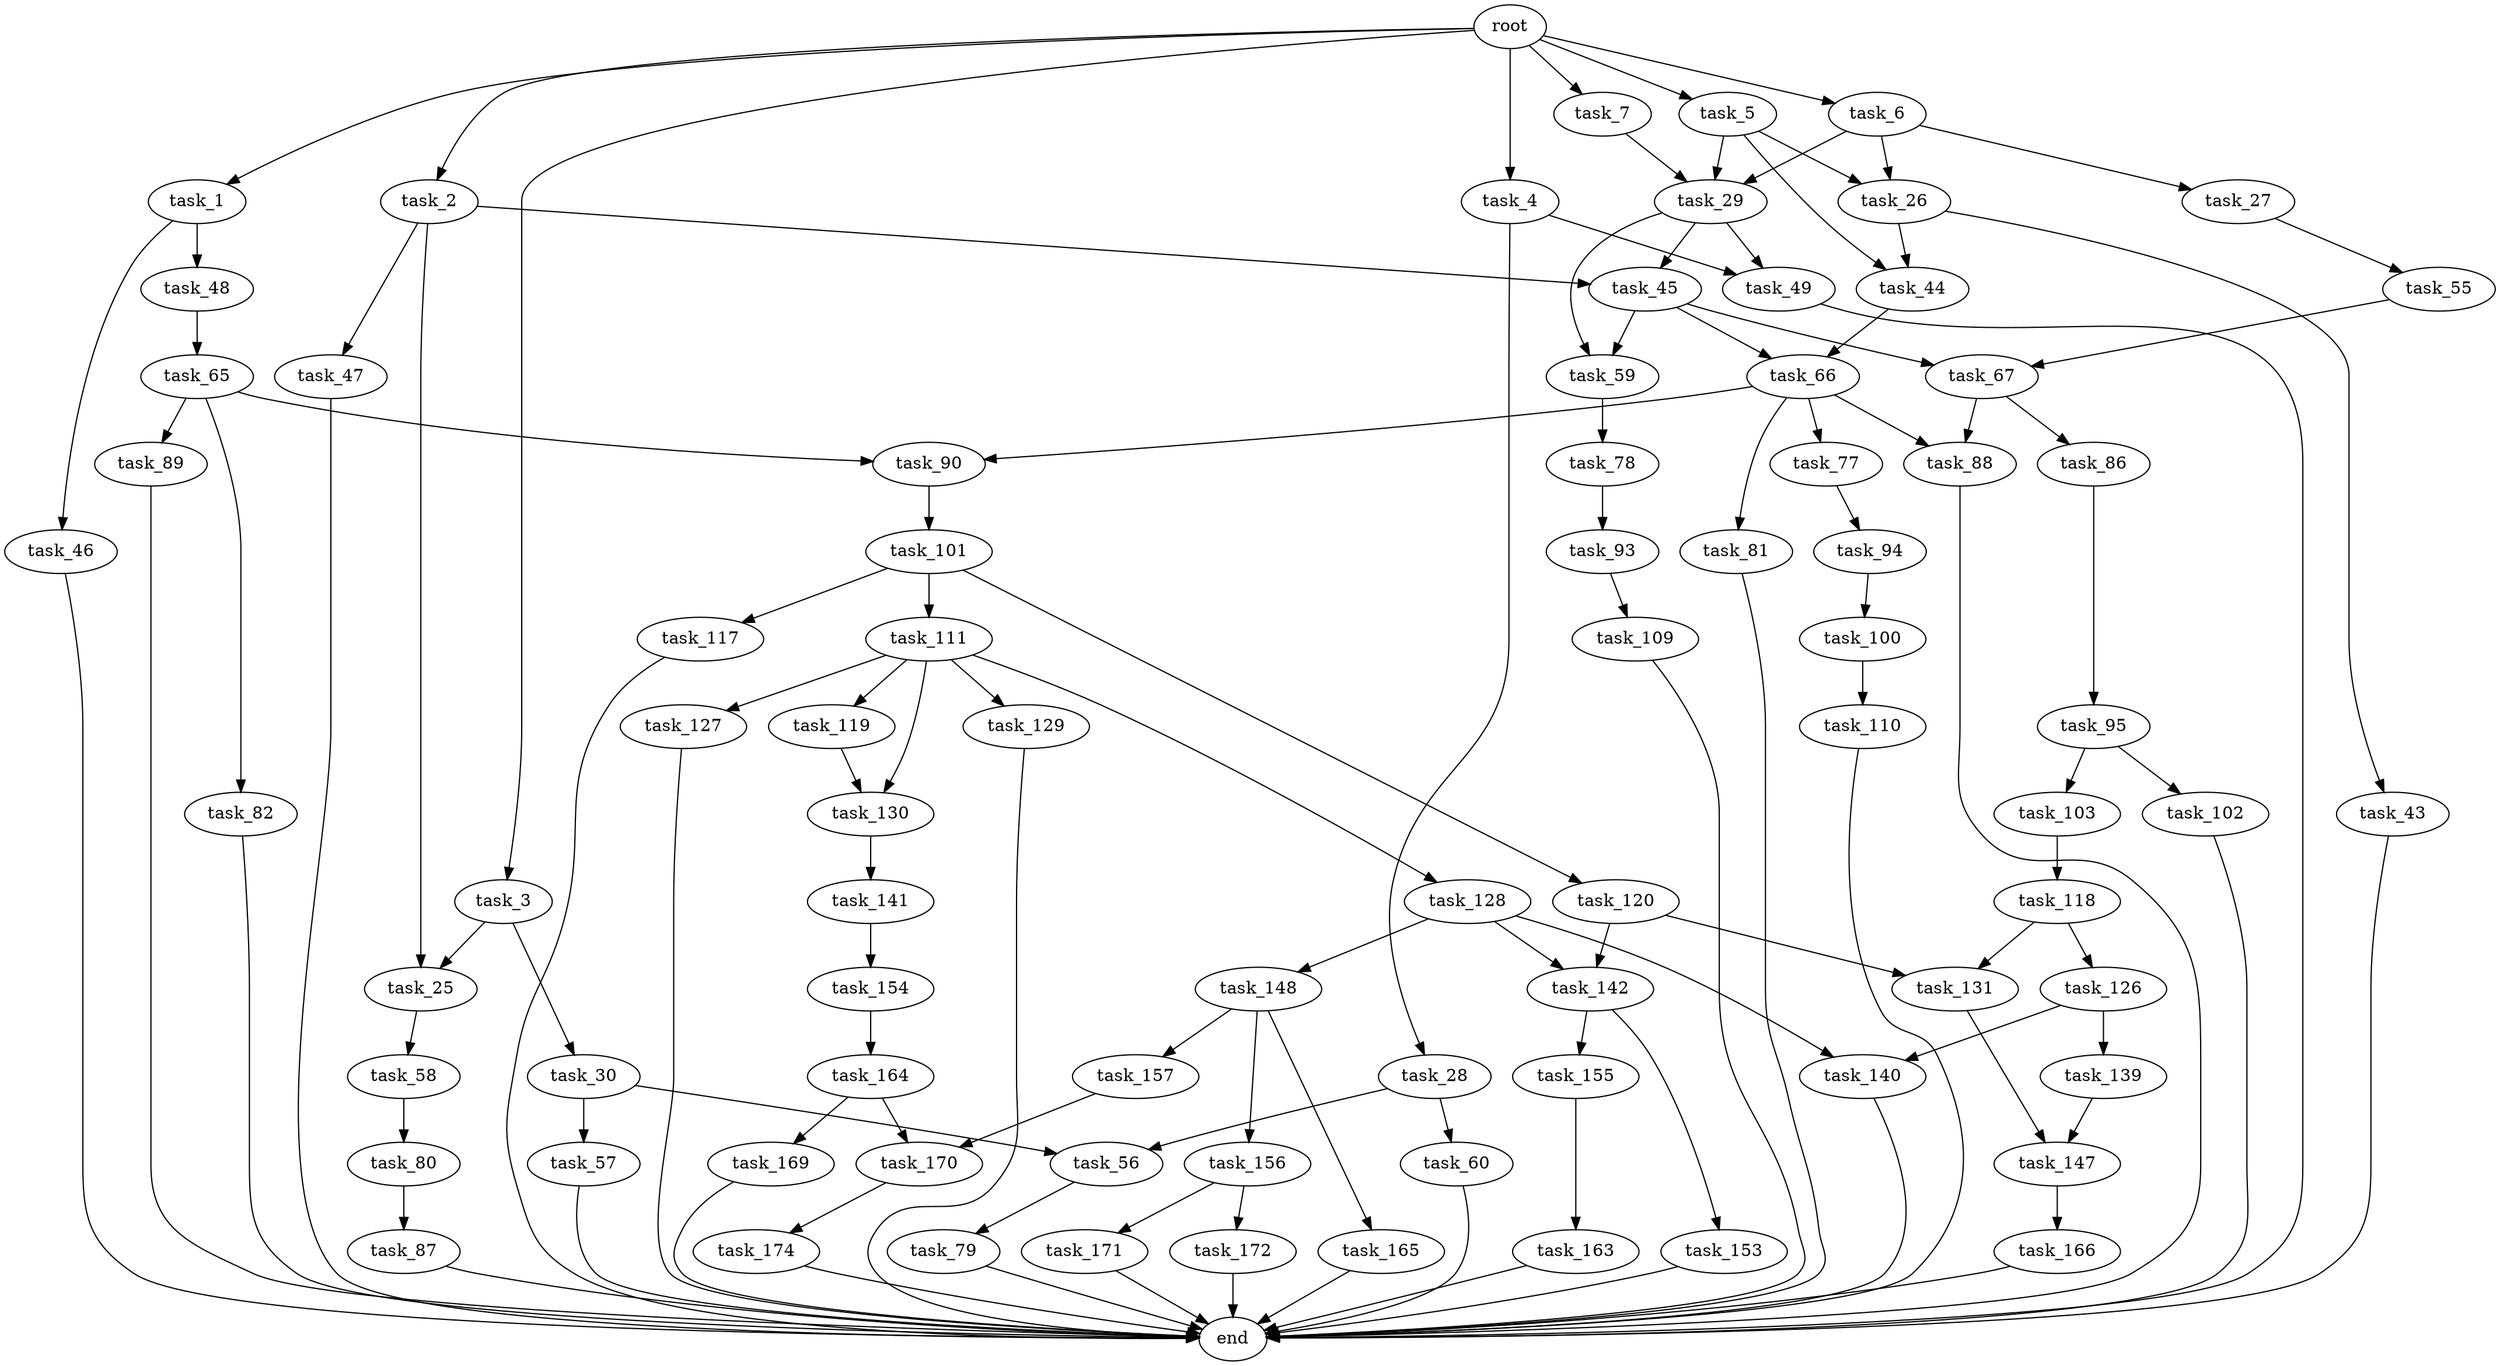 digraph G {
  root [size="0.000000"];
  task_1 [size="65013931674.000000"];
  task_2 [size="323289825978.000000"];
  task_3 [size="435586502253.000000"];
  task_4 [size="31077388147.000000"];
  task_5 [size="7239471834.000000"];
  task_6 [size="10126233531.000000"];
  task_7 [size="549755813888.000000"];
  task_25 [size="549755813888.000000"];
  task_26 [size="549755813888.000000"];
  task_27 [size="28991029248.000000"];
  task_28 [size="31784295495.000000"];
  task_29 [size="253008044525.000000"];
  task_30 [size="134217728000.000000"];
  task_43 [size="368293445632.000000"];
  task_44 [size="231928233984.000000"];
  task_45 [size="32390141167.000000"];
  task_46 [size="302263945875.000000"];
  task_47 [size="782757789696.000000"];
  task_48 [size="14501595597.000000"];
  task_49 [size="8589934592.000000"];
  task_55 [size="130994739815.000000"];
  task_56 [size="22807220810.000000"];
  task_57 [size="134217728000.000000"];
  task_58 [size="53557932848.000000"];
  task_59 [size="782757789696.000000"];
  task_60 [size="231928233984.000000"];
  task_65 [size="368293445632.000000"];
  task_66 [size="134217728000.000000"];
  task_67 [size="19338999454.000000"];
  task_77 [size="32168345697.000000"];
  task_78 [size="18825386833.000000"];
  task_79 [size="68719476736.000000"];
  task_80 [size="782757789696.000000"];
  task_81 [size="549755813888.000000"];
  task_82 [size="68719476736.000000"];
  task_86 [size="4654479874.000000"];
  task_87 [size="2435831620.000000"];
  task_88 [size="19292284966.000000"];
  task_89 [size="11089556217.000000"];
  task_90 [size="16901239969.000000"];
  task_93 [size="12829305225.000000"];
  task_94 [size="134217728000.000000"];
  task_95 [size="9704077231.000000"];
  task_100 [size="11103481462.000000"];
  task_101 [size="6753658441.000000"];
  task_102 [size="2353462101.000000"];
  task_103 [size="368293445632.000000"];
  task_109 [size="549755813888.000000"];
  task_110 [size="1687101869.000000"];
  task_111 [size="85016744567.000000"];
  task_117 [size="549755813888.000000"];
  task_118 [size="68719476736.000000"];
  task_119 [size="44074782090.000000"];
  task_120 [size="28991029248.000000"];
  task_126 [size="37561161549.000000"];
  task_127 [size="451520047.000000"];
  task_128 [size="613780284.000000"];
  task_129 [size="332650425721.000000"];
  task_130 [size="139944418025.000000"];
  task_131 [size="18269795396.000000"];
  task_139 [size="1073741824000.000000"];
  task_140 [size="4661108425.000000"];
  task_141 [size="323752943910.000000"];
  task_142 [size="228974836142.000000"];
  task_147 [size="590369137834.000000"];
  task_148 [size="134217728000.000000"];
  task_153 [size="88078144428.000000"];
  task_154 [size="254003194150.000000"];
  task_155 [size="231928233984.000000"];
  task_156 [size="552385247417.000000"];
  task_157 [size="782757789696.000000"];
  task_163 [size="7915785247.000000"];
  task_164 [size="19878279298.000000"];
  task_165 [size="318035081135.000000"];
  task_166 [size="368293445632.000000"];
  task_169 [size="275785189978.000000"];
  task_170 [size="242351311029.000000"];
  task_171 [size="73121904712.000000"];
  task_172 [size="11632635350.000000"];
  task_174 [size="8894792471.000000"];
  end [size="0.000000"];

  root -> task_1 [size="1.000000"];
  root -> task_2 [size="1.000000"];
  root -> task_3 [size="1.000000"];
  root -> task_4 [size="1.000000"];
  root -> task_5 [size="1.000000"];
  root -> task_6 [size="1.000000"];
  root -> task_7 [size="1.000000"];
  task_1 -> task_46 [size="301989888.000000"];
  task_1 -> task_48 [size="301989888.000000"];
  task_2 -> task_25 [size="536870912.000000"];
  task_2 -> task_45 [size="536870912.000000"];
  task_2 -> task_47 [size="536870912.000000"];
  task_3 -> task_25 [size="536870912.000000"];
  task_3 -> task_30 [size="536870912.000000"];
  task_4 -> task_28 [size="679477248.000000"];
  task_4 -> task_49 [size="679477248.000000"];
  task_5 -> task_26 [size="33554432.000000"];
  task_5 -> task_29 [size="33554432.000000"];
  task_5 -> task_44 [size="33554432.000000"];
  task_6 -> task_26 [size="209715200.000000"];
  task_6 -> task_27 [size="209715200.000000"];
  task_6 -> task_29 [size="209715200.000000"];
  task_7 -> task_29 [size="536870912.000000"];
  task_25 -> task_58 [size="536870912.000000"];
  task_26 -> task_43 [size="536870912.000000"];
  task_26 -> task_44 [size="536870912.000000"];
  task_27 -> task_55 [size="75497472.000000"];
  task_28 -> task_56 [size="679477248.000000"];
  task_28 -> task_60 [size="679477248.000000"];
  task_29 -> task_45 [size="301989888.000000"];
  task_29 -> task_49 [size="301989888.000000"];
  task_29 -> task_59 [size="301989888.000000"];
  task_30 -> task_56 [size="209715200.000000"];
  task_30 -> task_57 [size="209715200.000000"];
  task_43 -> end [size="1.000000"];
  task_44 -> task_66 [size="301989888.000000"];
  task_45 -> task_59 [size="679477248.000000"];
  task_45 -> task_66 [size="679477248.000000"];
  task_45 -> task_67 [size="679477248.000000"];
  task_46 -> end [size="1.000000"];
  task_47 -> end [size="1.000000"];
  task_48 -> task_65 [size="411041792.000000"];
  task_49 -> end [size="1.000000"];
  task_55 -> task_67 [size="301989888.000000"];
  task_56 -> task_79 [size="33554432.000000"];
  task_57 -> end [size="1.000000"];
  task_58 -> task_80 [size="838860800.000000"];
  task_59 -> task_78 [size="679477248.000000"];
  task_60 -> end [size="1.000000"];
  task_65 -> task_82 [size="411041792.000000"];
  task_65 -> task_89 [size="411041792.000000"];
  task_65 -> task_90 [size="411041792.000000"];
  task_66 -> task_77 [size="209715200.000000"];
  task_66 -> task_81 [size="209715200.000000"];
  task_66 -> task_88 [size="209715200.000000"];
  task_66 -> task_90 [size="209715200.000000"];
  task_67 -> task_86 [size="838860800.000000"];
  task_67 -> task_88 [size="838860800.000000"];
  task_77 -> task_94 [size="838860800.000000"];
  task_78 -> task_93 [size="536870912.000000"];
  task_79 -> end [size="1.000000"];
  task_80 -> task_87 [size="679477248.000000"];
  task_81 -> end [size="1.000000"];
  task_82 -> end [size="1.000000"];
  task_86 -> task_95 [size="209715200.000000"];
  task_87 -> end [size="1.000000"];
  task_88 -> end [size="1.000000"];
  task_89 -> end [size="1.000000"];
  task_90 -> task_101 [size="301989888.000000"];
  task_93 -> task_109 [size="536870912.000000"];
  task_94 -> task_100 [size="209715200.000000"];
  task_95 -> task_102 [size="209715200.000000"];
  task_95 -> task_103 [size="209715200.000000"];
  task_100 -> task_110 [size="209715200.000000"];
  task_101 -> task_111 [size="134217728.000000"];
  task_101 -> task_117 [size="134217728.000000"];
  task_101 -> task_120 [size="134217728.000000"];
  task_102 -> end [size="1.000000"];
  task_103 -> task_118 [size="411041792.000000"];
  task_109 -> end [size="1.000000"];
  task_110 -> end [size="1.000000"];
  task_111 -> task_119 [size="134217728.000000"];
  task_111 -> task_127 [size="134217728.000000"];
  task_111 -> task_128 [size="134217728.000000"];
  task_111 -> task_129 [size="134217728.000000"];
  task_111 -> task_130 [size="134217728.000000"];
  task_117 -> end [size="1.000000"];
  task_118 -> task_126 [size="134217728.000000"];
  task_118 -> task_131 [size="134217728.000000"];
  task_119 -> task_130 [size="838860800.000000"];
  task_120 -> task_131 [size="75497472.000000"];
  task_120 -> task_142 [size="75497472.000000"];
  task_126 -> task_139 [size="33554432.000000"];
  task_126 -> task_140 [size="33554432.000000"];
  task_127 -> end [size="1.000000"];
  task_128 -> task_140 [size="33554432.000000"];
  task_128 -> task_142 [size="33554432.000000"];
  task_128 -> task_148 [size="33554432.000000"];
  task_129 -> end [size="1.000000"];
  task_130 -> task_141 [size="209715200.000000"];
  task_131 -> task_147 [size="411041792.000000"];
  task_139 -> task_147 [size="838860800.000000"];
  task_140 -> end [size="1.000000"];
  task_141 -> task_154 [size="411041792.000000"];
  task_142 -> task_153 [size="301989888.000000"];
  task_142 -> task_155 [size="301989888.000000"];
  task_147 -> task_166 [size="838860800.000000"];
  task_148 -> task_156 [size="209715200.000000"];
  task_148 -> task_157 [size="209715200.000000"];
  task_148 -> task_165 [size="209715200.000000"];
  task_153 -> end [size="1.000000"];
  task_154 -> task_164 [size="301989888.000000"];
  task_155 -> task_163 [size="301989888.000000"];
  task_156 -> task_171 [size="838860800.000000"];
  task_156 -> task_172 [size="838860800.000000"];
  task_157 -> task_170 [size="679477248.000000"];
  task_163 -> end [size="1.000000"];
  task_164 -> task_169 [size="838860800.000000"];
  task_164 -> task_170 [size="838860800.000000"];
  task_165 -> end [size="1.000000"];
  task_166 -> end [size="1.000000"];
  task_169 -> end [size="1.000000"];
  task_170 -> task_174 [size="301989888.000000"];
  task_171 -> end [size="1.000000"];
  task_172 -> end [size="1.000000"];
  task_174 -> end [size="1.000000"];
}
